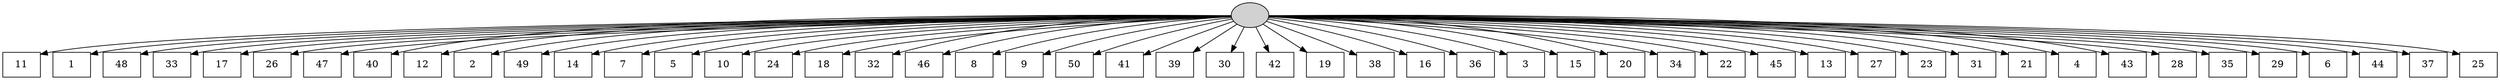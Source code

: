 digraph G {
0[style=filled, fillcolor=grey82, label=""];
1[shape=box,style=filled, fillcolor=white,label="11\n"];
2[shape=box,style=filled, fillcolor=white,label="1\n"];
3[shape=box,style=filled, fillcolor=white,label="48\n"];
4[shape=box,style=filled, fillcolor=white,label="33\n"];
5[shape=box,style=filled, fillcolor=white,label="17\n"];
6[shape=box,style=filled, fillcolor=white,label="26\n"];
7[shape=box,style=filled, fillcolor=white,label="47\n"];
8[shape=box,style=filled, fillcolor=white,label="40\n"];
9[shape=box,style=filled, fillcolor=white,label="12\n"];
10[shape=box,style=filled, fillcolor=white,label="2\n"];
11[shape=box,style=filled, fillcolor=white,label="49\n"];
12[shape=box,style=filled, fillcolor=white,label="14\n"];
13[shape=box,style=filled, fillcolor=white,label="7\n"];
14[shape=box,style=filled, fillcolor=white,label="5\n"];
15[shape=box,style=filled, fillcolor=white,label="10\n"];
16[shape=box,style=filled, fillcolor=white,label="24\n"];
17[shape=box,style=filled, fillcolor=white,label="18\n"];
18[shape=box,style=filled, fillcolor=white,label="32\n"];
19[shape=box,style=filled, fillcolor=white,label="46\n"];
20[shape=box,style=filled, fillcolor=white,label="8\n"];
21[shape=box,style=filled, fillcolor=white,label="9\n"];
22[shape=box,style=filled, fillcolor=white,label="50\n"];
23[shape=box,style=filled, fillcolor=white,label="41\n"];
24[shape=box,style=filled, fillcolor=white,label="39\n"];
25[shape=box,style=filled, fillcolor=white,label="30\n"];
26[shape=box,style=filled, fillcolor=white,label="42\n"];
27[shape=box,style=filled, fillcolor=white,label="19\n"];
28[shape=box,style=filled, fillcolor=white,label="38\n"];
29[shape=box,style=filled, fillcolor=white,label="16\n"];
30[shape=box,style=filled, fillcolor=white,label="36\n"];
31[shape=box,style=filled, fillcolor=white,label="3\n"];
32[shape=box,style=filled, fillcolor=white,label="15\n"];
33[shape=box,style=filled, fillcolor=white,label="20\n"];
34[shape=box,style=filled, fillcolor=white,label="34\n"];
35[shape=box,style=filled, fillcolor=white,label="22\n"];
36[shape=box,style=filled, fillcolor=white,label="45\n"];
37[shape=box,style=filled, fillcolor=white,label="13\n"];
38[shape=box,style=filled, fillcolor=white,label="27\n"];
39[shape=box,style=filled, fillcolor=white,label="23\n"];
40[shape=box,style=filled, fillcolor=white,label="31\n"];
41[shape=box,style=filled, fillcolor=white,label="21\n"];
42[shape=box,style=filled, fillcolor=white,label="4\n"];
43[shape=box,style=filled, fillcolor=white,label="43\n"];
44[shape=box,style=filled, fillcolor=white,label="28\n"];
45[shape=box,style=filled, fillcolor=white,label="35\n"];
46[shape=box,style=filled, fillcolor=white,label="29\n"];
47[shape=box,style=filled, fillcolor=white,label="6\n"];
48[shape=box,style=filled, fillcolor=white,label="44\n"];
49[shape=box,style=filled, fillcolor=white,label="37\n"];
50[shape=box,style=filled, fillcolor=white,label="25\n"];
0->1 ;
0->2 ;
0->3 ;
0->4 ;
0->5 ;
0->6 ;
0->7 ;
0->8 ;
0->9 ;
0->10 ;
0->11 ;
0->12 ;
0->13 ;
0->14 ;
0->15 ;
0->16 ;
0->17 ;
0->18 ;
0->19 ;
0->20 ;
0->21 ;
0->22 ;
0->23 ;
0->24 ;
0->25 ;
0->26 ;
0->27 ;
0->28 ;
0->29 ;
0->30 ;
0->31 ;
0->32 ;
0->33 ;
0->34 ;
0->35 ;
0->36 ;
0->37 ;
0->38 ;
0->39 ;
0->40 ;
0->41 ;
0->42 ;
0->43 ;
0->44 ;
0->45 ;
0->46 ;
0->47 ;
0->48 ;
0->49 ;
0->50 ;
}
